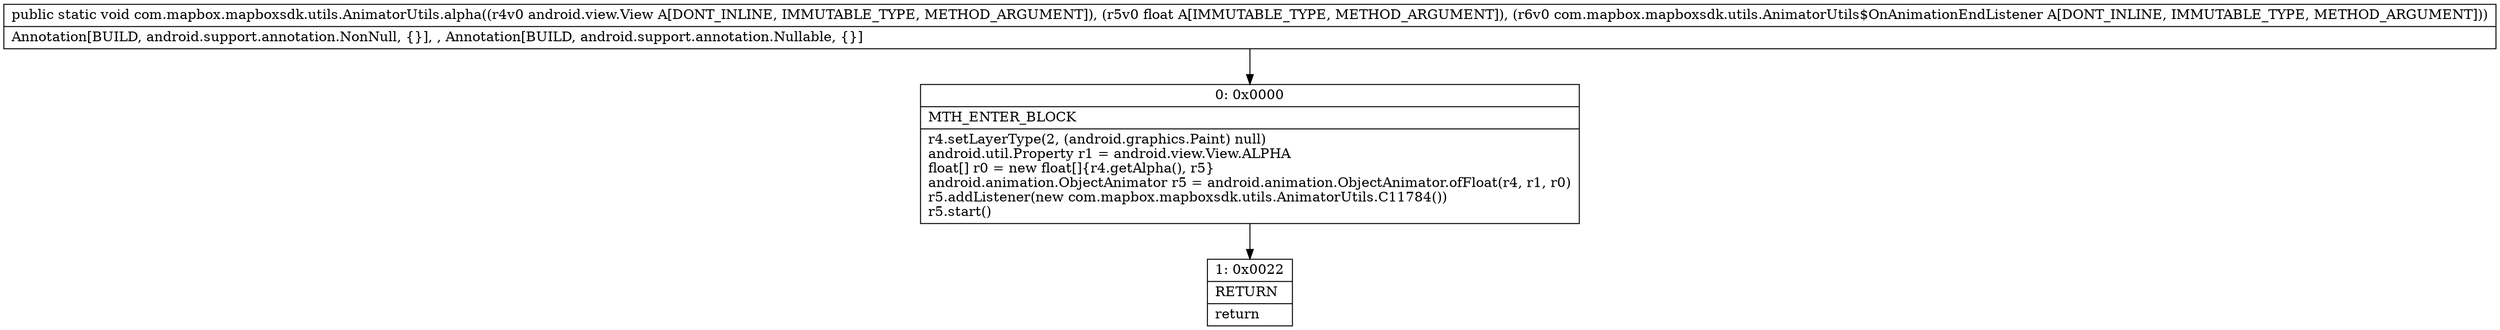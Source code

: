 digraph "CFG forcom.mapbox.mapboxsdk.utils.AnimatorUtils.alpha(Landroid\/view\/View;FLcom\/mapbox\/mapboxsdk\/utils\/AnimatorUtils$OnAnimationEndListener;)V" {
Node_0 [shape=record,label="{0\:\ 0x0000|MTH_ENTER_BLOCK\l|r4.setLayerType(2, (android.graphics.Paint) null)\landroid.util.Property r1 = android.view.View.ALPHA\lfloat[] r0 = new float[]\{r4.getAlpha(), r5\}\landroid.animation.ObjectAnimator r5 = android.animation.ObjectAnimator.ofFloat(r4, r1, r0)\lr5.addListener(new com.mapbox.mapboxsdk.utils.AnimatorUtils.C11784())\lr5.start()\l}"];
Node_1 [shape=record,label="{1\:\ 0x0022|RETURN\l|return\l}"];
MethodNode[shape=record,label="{public static void com.mapbox.mapboxsdk.utils.AnimatorUtils.alpha((r4v0 android.view.View A[DONT_INLINE, IMMUTABLE_TYPE, METHOD_ARGUMENT]), (r5v0 float A[IMMUTABLE_TYPE, METHOD_ARGUMENT]), (r6v0 com.mapbox.mapboxsdk.utils.AnimatorUtils$OnAnimationEndListener A[DONT_INLINE, IMMUTABLE_TYPE, METHOD_ARGUMENT]))  | Annotation[BUILD, android.support.annotation.NonNull, \{\}], , Annotation[BUILD, android.support.annotation.Nullable, \{\}]\l}"];
MethodNode -> Node_0;
Node_0 -> Node_1;
}


